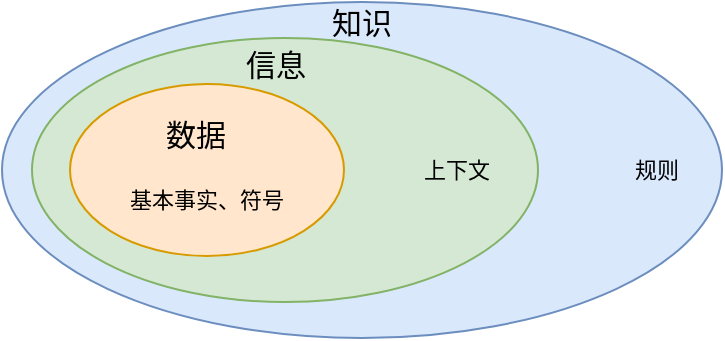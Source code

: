 <mxfile version="16.6.7" type="github">
  <diagram id="U3OZctlHihz3aJ_vZG9n" name="Page-1">
    <mxGraphModel dx="1250" dy="719" grid="0" gridSize="10" guides="1" tooltips="1" connect="1" arrows="1" fold="1" page="1" pageScale="1" pageWidth="380" pageHeight="180" math="0" shadow="0">
      <root>
        <mxCell id="0" />
        <mxCell id="1" parent="0" />
        <mxCell id="5UPiH-dydmb385tr083R-1" value="" style="group" vertex="1" connectable="0" parent="1">
          <mxGeometry x="8" y="4" width="360" height="168" as="geometry" />
        </mxCell>
        <mxCell id="5UPiH-dydmb385tr083R-2" value="" style="ellipse;whiteSpace=wrap;html=1;fillColor=#dae8fc;strokeColor=#6c8ebf;" vertex="1" parent="5UPiH-dydmb385tr083R-1">
          <mxGeometry width="360" height="168" as="geometry" />
        </mxCell>
        <mxCell id="5UPiH-dydmb385tr083R-3" value="" style="ellipse;whiteSpace=wrap;html=1;fillColor=#d5e8d4;strokeColor=#82b366;" vertex="1" parent="5UPiH-dydmb385tr083R-1">
          <mxGeometry x="15" y="18" width="253" height="132" as="geometry" />
        </mxCell>
        <mxCell id="5UPiH-dydmb385tr083R-4" value="" style="ellipse;whiteSpace=wrap;html=1;fillColor=#ffe6cc;strokeColor=#d79b00;" vertex="1" parent="5UPiH-dydmb385tr083R-1">
          <mxGeometry x="34" y="41" width="137" height="86" as="geometry" />
        </mxCell>
        <mxCell id="5UPiH-dydmb385tr083R-5" value="&lt;font style=&quot;font-size: 15px&quot;&gt;数据&lt;/font&gt;" style="text;html=1;strokeColor=none;fillColor=none;align=center;verticalAlign=middle;whiteSpace=wrap;rounded=0;" vertex="1" parent="5UPiH-dydmb385tr083R-1">
          <mxGeometry x="77" y="56" width="40" height="20" as="geometry" />
        </mxCell>
        <mxCell id="5UPiH-dydmb385tr083R-6" value="&lt;font style=&quot;font-size: 11px&quot;&gt;基本事实、符号&lt;/font&gt;" style="text;html=1;strokeColor=none;fillColor=none;align=center;verticalAlign=middle;whiteSpace=wrap;rounded=0;" vertex="1" parent="5UPiH-dydmb385tr083R-1">
          <mxGeometry x="46" y="89" width="113" height="20" as="geometry" />
        </mxCell>
        <mxCell id="5UPiH-dydmb385tr083R-7" value="&lt;font style=&quot;font-size: 15px&quot;&gt;信息&lt;/font&gt;" style="text;html=1;strokeColor=none;fillColor=none;align=center;verticalAlign=middle;whiteSpace=wrap;rounded=0;" vertex="1" parent="5UPiH-dydmb385tr083R-1">
          <mxGeometry x="117" y="21" width="40" height="20" as="geometry" />
        </mxCell>
        <mxCell id="5UPiH-dydmb385tr083R-8" value="&lt;font style=&quot;font-size: 15px&quot;&gt;知识&lt;/font&gt;" style="text;html=1;strokeColor=none;fillColor=none;align=center;verticalAlign=middle;whiteSpace=wrap;rounded=0;" vertex="1" parent="5UPiH-dydmb385tr083R-1">
          <mxGeometry x="160" width="40" height="20" as="geometry" />
        </mxCell>
        <mxCell id="5UPiH-dydmb385tr083R-9" value="&lt;font style=&quot;font-size: 11px&quot;&gt;上下文&lt;/font&gt;" style="text;html=1;strokeColor=none;fillColor=none;align=center;verticalAlign=middle;whiteSpace=wrap;rounded=0;" vertex="1" parent="5UPiH-dydmb385tr083R-1">
          <mxGeometry x="200" y="74" width="55" height="20" as="geometry" />
        </mxCell>
        <mxCell id="5UPiH-dydmb385tr083R-10" value="&lt;span style=&quot;font-size: 11px&quot;&gt;规则&lt;/span&gt;" style="text;html=1;strokeColor=none;fillColor=none;align=center;verticalAlign=middle;whiteSpace=wrap;rounded=0;" vertex="1" parent="5UPiH-dydmb385tr083R-1">
          <mxGeometry x="299.5" y="74" width="55" height="20" as="geometry" />
        </mxCell>
      </root>
    </mxGraphModel>
  </diagram>
</mxfile>
